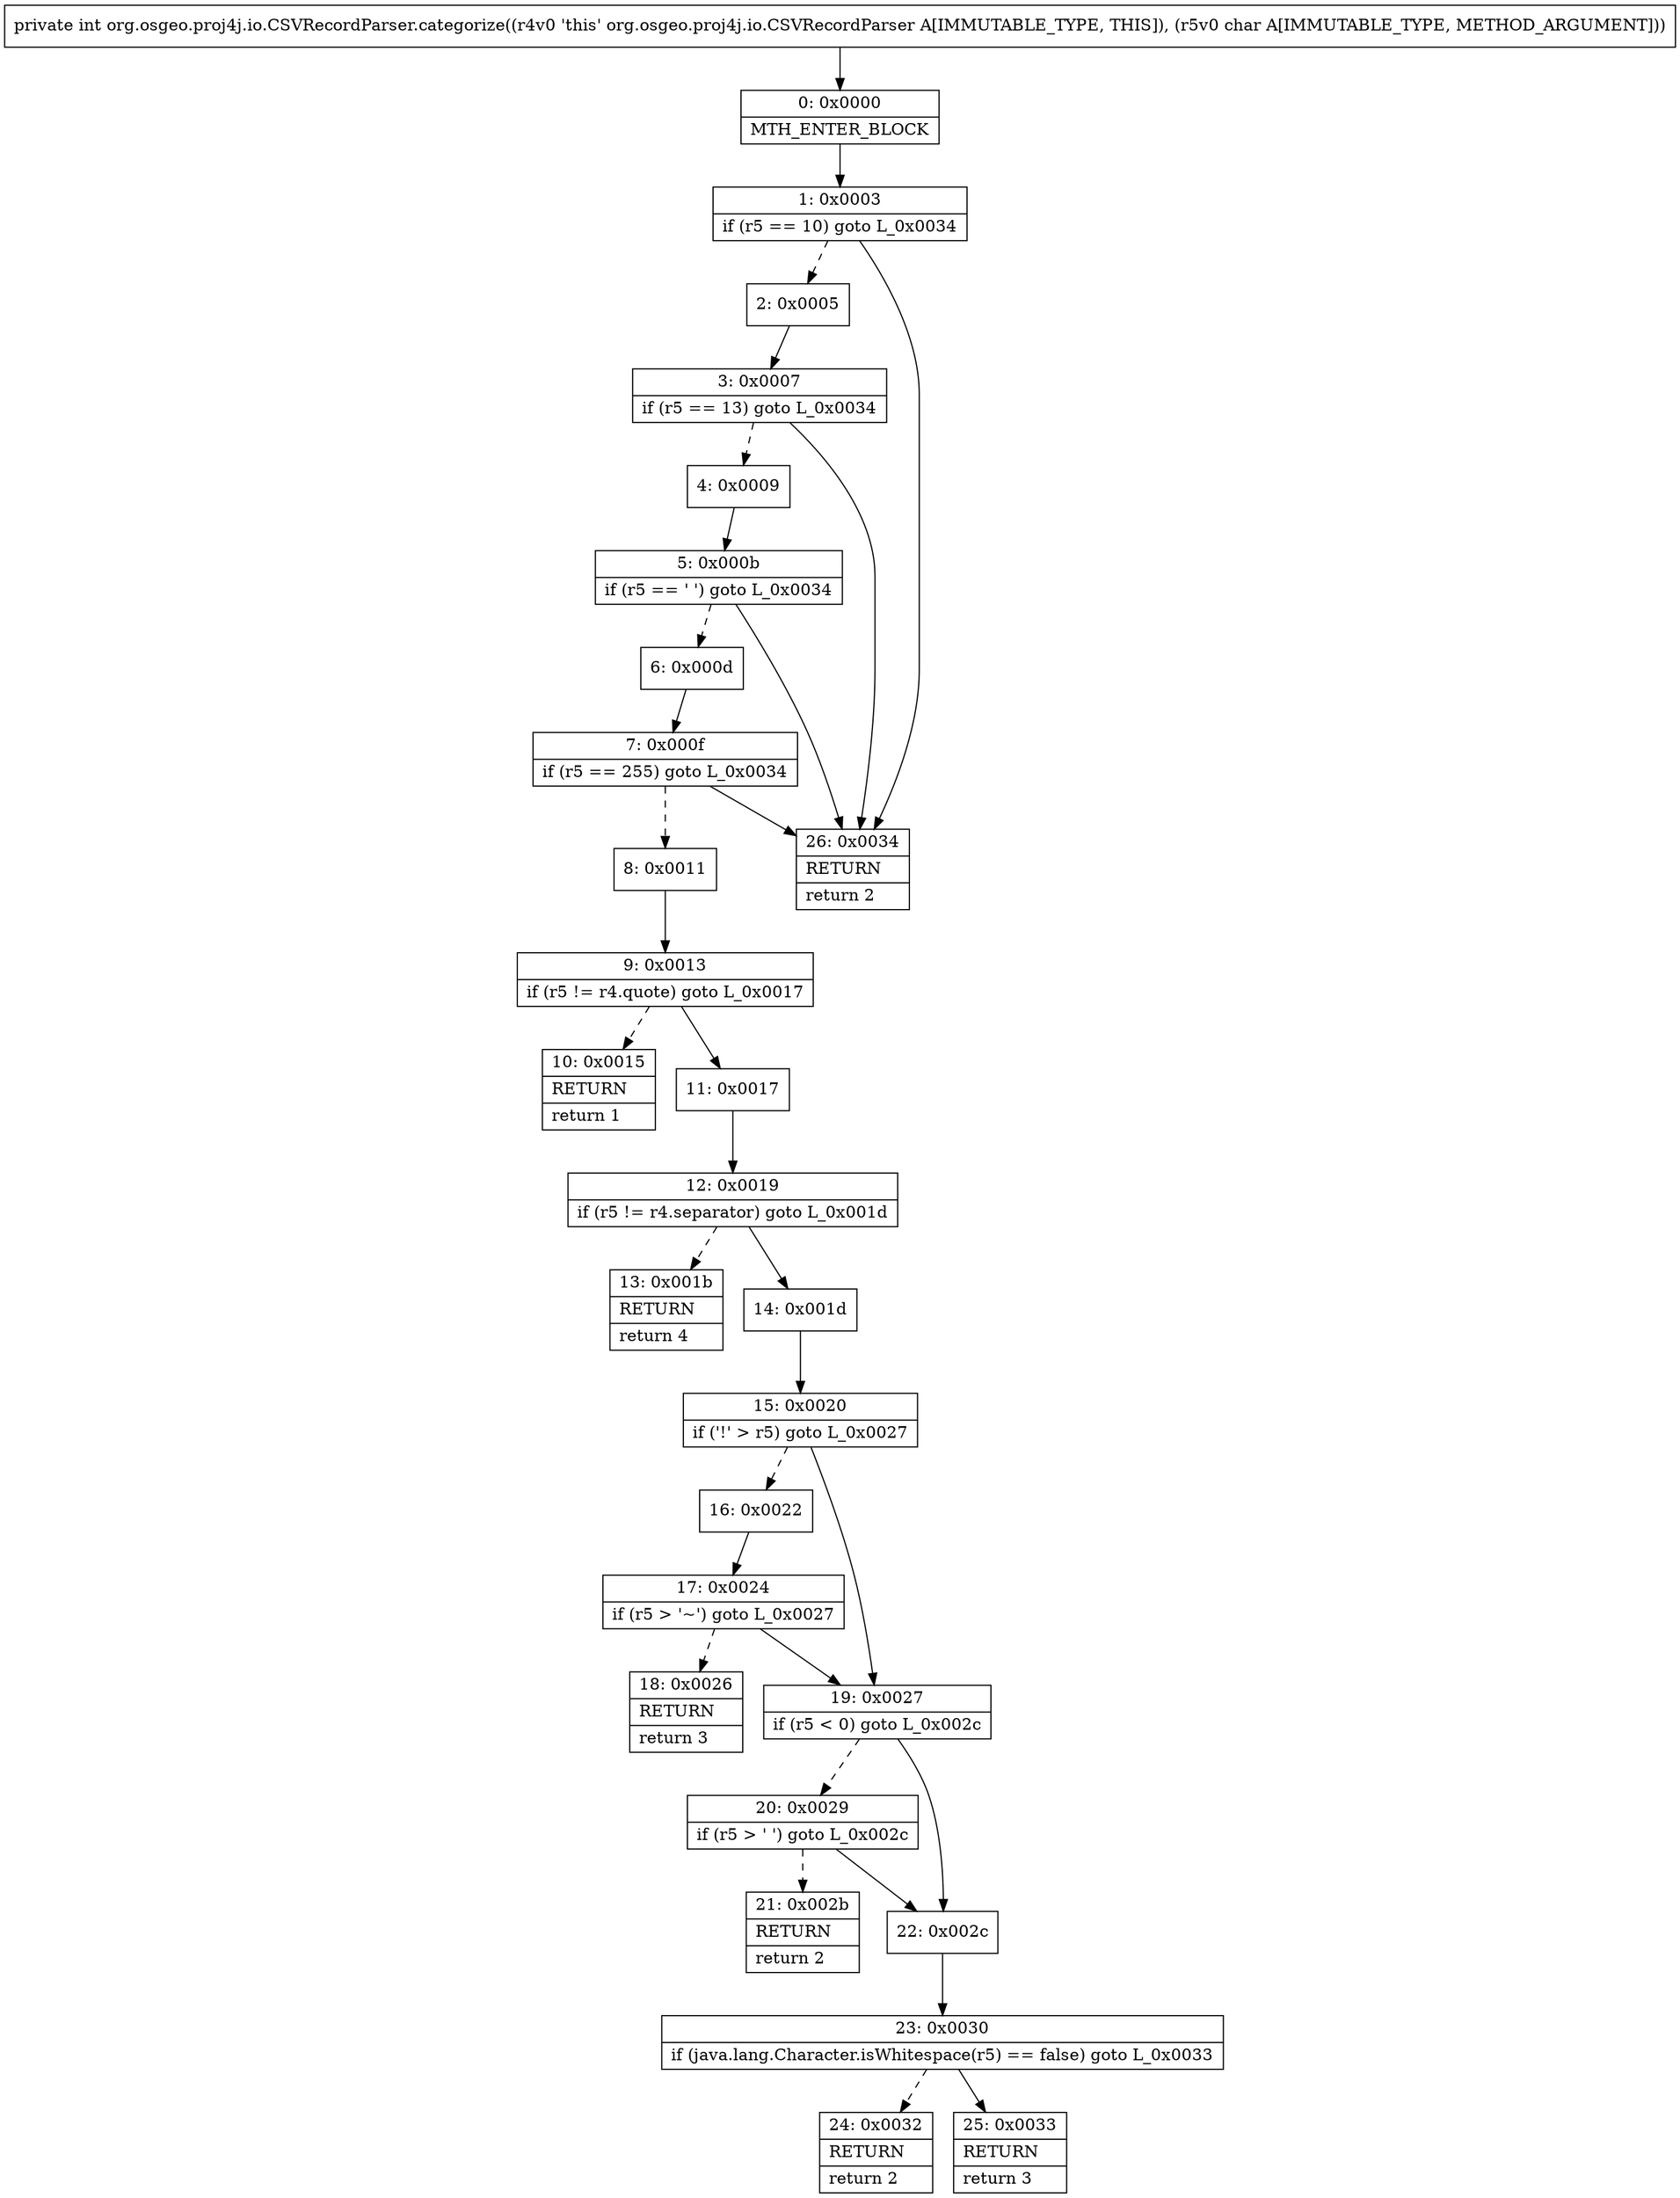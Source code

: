 digraph "CFG fororg.osgeo.proj4j.io.CSVRecordParser.categorize(C)I" {
Node_0 [shape=record,label="{0\:\ 0x0000|MTH_ENTER_BLOCK\l}"];
Node_1 [shape=record,label="{1\:\ 0x0003|if (r5 == 10) goto L_0x0034\l}"];
Node_2 [shape=record,label="{2\:\ 0x0005}"];
Node_3 [shape=record,label="{3\:\ 0x0007|if (r5 == 13) goto L_0x0034\l}"];
Node_4 [shape=record,label="{4\:\ 0x0009}"];
Node_5 [shape=record,label="{5\:\ 0x000b|if (r5 == ' ') goto L_0x0034\l}"];
Node_6 [shape=record,label="{6\:\ 0x000d}"];
Node_7 [shape=record,label="{7\:\ 0x000f|if (r5 == 255) goto L_0x0034\l}"];
Node_8 [shape=record,label="{8\:\ 0x0011}"];
Node_9 [shape=record,label="{9\:\ 0x0013|if (r5 != r4.quote) goto L_0x0017\l}"];
Node_10 [shape=record,label="{10\:\ 0x0015|RETURN\l|return 1\l}"];
Node_11 [shape=record,label="{11\:\ 0x0017}"];
Node_12 [shape=record,label="{12\:\ 0x0019|if (r5 != r4.separator) goto L_0x001d\l}"];
Node_13 [shape=record,label="{13\:\ 0x001b|RETURN\l|return 4\l}"];
Node_14 [shape=record,label="{14\:\ 0x001d}"];
Node_15 [shape=record,label="{15\:\ 0x0020|if ('!' \> r5) goto L_0x0027\l}"];
Node_16 [shape=record,label="{16\:\ 0x0022}"];
Node_17 [shape=record,label="{17\:\ 0x0024|if (r5 \> '~') goto L_0x0027\l}"];
Node_18 [shape=record,label="{18\:\ 0x0026|RETURN\l|return 3\l}"];
Node_19 [shape=record,label="{19\:\ 0x0027|if (r5 \< 0) goto L_0x002c\l}"];
Node_20 [shape=record,label="{20\:\ 0x0029|if (r5 \> ' ') goto L_0x002c\l}"];
Node_21 [shape=record,label="{21\:\ 0x002b|RETURN\l|return 2\l}"];
Node_22 [shape=record,label="{22\:\ 0x002c}"];
Node_23 [shape=record,label="{23\:\ 0x0030|if (java.lang.Character.isWhitespace(r5) == false) goto L_0x0033\l}"];
Node_24 [shape=record,label="{24\:\ 0x0032|RETURN\l|return 2\l}"];
Node_25 [shape=record,label="{25\:\ 0x0033|RETURN\l|return 3\l}"];
Node_26 [shape=record,label="{26\:\ 0x0034|RETURN\l|return 2\l}"];
MethodNode[shape=record,label="{private int org.osgeo.proj4j.io.CSVRecordParser.categorize((r4v0 'this' org.osgeo.proj4j.io.CSVRecordParser A[IMMUTABLE_TYPE, THIS]), (r5v0 char A[IMMUTABLE_TYPE, METHOD_ARGUMENT])) }"];
MethodNode -> Node_0;
Node_0 -> Node_1;
Node_1 -> Node_2[style=dashed];
Node_1 -> Node_26;
Node_2 -> Node_3;
Node_3 -> Node_4[style=dashed];
Node_3 -> Node_26;
Node_4 -> Node_5;
Node_5 -> Node_6[style=dashed];
Node_5 -> Node_26;
Node_6 -> Node_7;
Node_7 -> Node_8[style=dashed];
Node_7 -> Node_26;
Node_8 -> Node_9;
Node_9 -> Node_10[style=dashed];
Node_9 -> Node_11;
Node_11 -> Node_12;
Node_12 -> Node_13[style=dashed];
Node_12 -> Node_14;
Node_14 -> Node_15;
Node_15 -> Node_16[style=dashed];
Node_15 -> Node_19;
Node_16 -> Node_17;
Node_17 -> Node_18[style=dashed];
Node_17 -> Node_19;
Node_19 -> Node_20[style=dashed];
Node_19 -> Node_22;
Node_20 -> Node_21[style=dashed];
Node_20 -> Node_22;
Node_22 -> Node_23;
Node_23 -> Node_24[style=dashed];
Node_23 -> Node_25;
}

